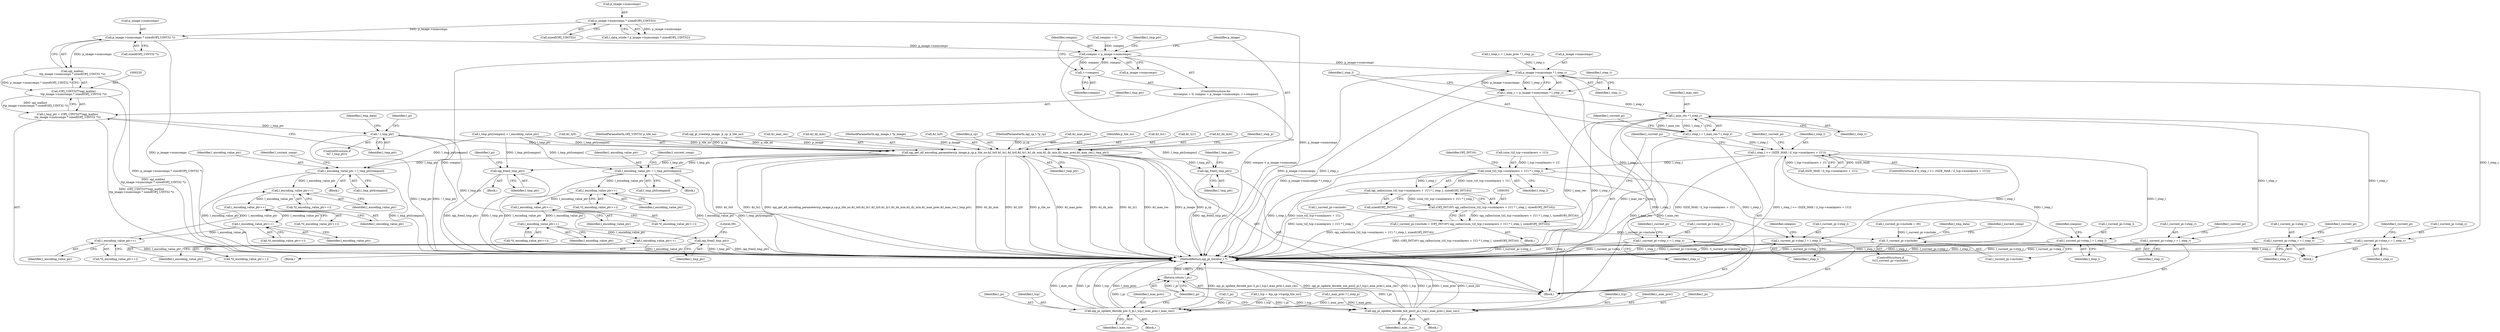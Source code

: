 digraph "0_openjpeg_ef01f18dfc6780b776d0674ed3e7415c6ef54d24@API" {
"1000237" [label="(Call,p_image->numcomps * sizeof(OPJ_UINT32 *))"];
"1000220" [label="(Call,p_image->numcomps * sizeof(OPJ_UINT32))"];
"1000236" [label="(Call,opj_malloc(\n\t\tp_image->numcomps * sizeof(OPJ_UINT32 *)))"];
"1000234" [label="(Call,(OPJ_UINT32**)opj_malloc(\n\t\tp_image->numcomps * sizeof(OPJ_UINT32 *)))"];
"1000232" [label="(Call,l_tmp_ptr = (OPJ_UINT32**)opj_malloc(\n\t\tp_image->numcomps * sizeof(OPJ_UINT32 *)))"];
"1000244" [label="(Call,! l_tmp_ptr)"];
"1000263" [label="(Call,opj_free(l_tmp_ptr))"];
"1000290" [label="(Call,opj_get_all_encoding_parameters(p_image,p_cp,p_tile_no,&l_tx0,&l_tx1,&l_ty0,&l_ty1,&l_dx_min,&l_dy_min,&l_max_prec,&l_max_res,l_tmp_ptr))"];
"1000376" [label="(Call,opj_free(l_tmp_ptr))"];
"1000456" [label="(Call,l_encoding_value_ptr = l_tmp_ptr[compno])"];
"1000492" [label="(Call,l_encoding_value_ptr++)"];
"1000499" [label="(Call,l_encoding_value_ptr++)"];
"1000506" [label="(Call,l_encoding_value_ptr++)"];
"1000513" [label="(Call,l_encoding_value_ptr++)"];
"1000608" [label="(Call,l_encoding_value_ptr = l_tmp_ptr[compno])"];
"1000644" [label="(Call,l_encoding_value_ptr++)"];
"1000651" [label="(Call,l_encoding_value_ptr++)"];
"1000658" [label="(Call,l_encoding_value_ptr++)"];
"1000665" [label="(Call,l_encoding_value_ptr++)"];
"1000691" [label="(Call,opj_free(l_tmp_ptr))"];
"1000274" [label="(Call,compno < p_image->numcomps)"];
"1000279" [label="(Call,++compno)"];
"1000321" [label="(Call,p_image->numcomps * l_step_c)"];
"1000319" [label="(Call,l_step_r = p_image->numcomps * l_step_c)"];
"1000328" [label="(Call,l_max_res * l_step_r)"];
"1000326" [label="(Call,l_step_l = l_max_res * l_step_r)"];
"1000340" [label="(Call,l_step_l <= (SIZE_MAX / (l_tcp->numlayers + 1U)))"];
"1000357" [label="(Call,(size_t)(l_tcp->numlayers + 1U) * l_step_l)"];
"1000356" [label="(Call,opj_calloc((size_t)(l_tcp->numlayers + 1U) * l_step_l, sizeof(OPJ_INT16)))"];
"1000354" [label="(Call,(OPJ_INT16*) opj_calloc((size_t)(l_tcp->numlayers + 1U) * l_step_l, sizeof(OPJ_INT16)))"];
"1000350" [label="(Call,l_current_pi->include = (OPJ_INT16*) opj_calloc((size_t)(l_tcp->numlayers + 1U) * l_step_l, sizeof(OPJ_INT16)))"];
"1000369" [label="(Call,!l_current_pi->include)"];
"1000433" [label="(Call,l_current_pi->step_l = l_step_l)"];
"1000585" [label="(Call,l_current_pi->step_l = l_step_l)"];
"1000428" [label="(Call,l_current_pi->step_r = l_step_r)"];
"1000580" [label="(Call,l_current_pi->step_r = l_step_r)"];
"1000701" [label="(Call,opj_pi_update_decode_poc (l_pi,l_tcp,l_max_prec,l_max_res))"];
"1000713" [label="(Return,return l_pi;)"];
"1000708" [label="(Call,opj_pi_update_decode_not_poc(l_pi,l_tcp,l_max_prec,l_max_res))"];
"1000423" [label="(Call,l_current_pi->step_c = l_step_c)"];
"1000575" [label="(Call,l_current_pi->step_c = l_step_c)"];
"1000500" [label="(Identifier,l_encoding_value_ptr)"];
"1000244" [label="(Call,! l_tmp_ptr)"];
"1000334" [label="(Call,l_current_pi->include = 00)"];
"1000354" [label="(Call,(OPJ_INT16*) opj_calloc((size_t)(l_tcp->numlayers + 1U) * l_step_l, sizeof(OPJ_INT16)))"];
"1000296" [label="(Call,&l_tx1)"];
"1000449" [label="(Block,)"];
"1000282" [label="(Call,l_tmp_ptr[compno] = l_encoding_value_ptr)"];
"1000710" [label="(Identifier,l_tcp)"];
"1000314" [label="(Call,l_step_c = l_max_prec * l_step_p)"];
"1000330" [label="(Identifier,l_step_r)"];
"1000705" [label="(Identifier,l_max_res)"];
"1000692" [label="(Identifier,l_tmp_ptr)"];
"1000708" [label="(Call,opj_pi_update_decode_not_poc(l_pi,l_tcp,l_max_prec,l_max_res))"];
"1000300" [label="(Call,&l_ty1)"];
"1000456" [label="(Call,l_encoding_value_ptr = l_tmp_ptr[compno])"];
"1000266" [label="(Literal,00)"];
"1000258" [label="(Call,!l_pi)"];
"1000351" [label="(Call,l_current_pi->include)"];
"1000370" [label="(Call,l_current_pi->include)"];
"1000658" [label="(Call,l_encoding_value_ptr++)"];
"1000458" [label="(Call,l_tmp_ptr[compno])"];
"1000280" [label="(Identifier,compno)"];
"1000513" [label="(Call,l_encoding_value_ptr++)"];
"1000340" [label="(Call,l_step_l <= (SIZE_MAX / (l_tcp->numlayers + 1U)))"];
"1000342" [label="(Call,SIZE_MAX / (l_tcp->numlayers + 1U))"];
"1000276" [label="(Call,p_image->numcomps)"];
"1000193" [label="(Call,l_tcp = &p_cp->tcps[p_tile_no])"];
"1000644" [label="(Call,l_encoding_value_ptr++)"];
"1000427" [label="(Identifier,l_step_c)"];
"1000241" [label="(Call,sizeof(OPJ_UINT32 *))"];
"1000236" [label="(Call,opj_malloc(\n\t\tp_image->numcomps * sizeof(OPJ_UINT32 *)))"];
"1000610" [label="(Call,l_tmp_ptr[compno])"];
"1000328" [label="(Call,l_max_res * l_step_r)"];
"1000586" [label="(Call,l_current_pi->step_l)"];
"1000576" [label="(Call,l_current_pi->step_c)"];
"1000615" [label="(Identifier,l_current_comp)"];
"1000700" [label="(Block,)"];
"1000302" [label="(Call,&l_dx_min)"];
"1000579" [label="(Identifier,l_step_c)"];
"1000350" [label="(Call,l_current_pi->include = (OPJ_INT16*) opj_calloc((size_t)(l_tcp->numlayers + 1U) * l_step_l, sizeof(OPJ_INT16)))"];
"1000581" [label="(Call,l_current_pi->step_r)"];
"1000514" [label="(Identifier,l_encoding_value_ptr)"];
"1000424" [label="(Call,l_current_pi->step_c)"];
"1000320" [label="(Identifier,l_step_r)"];
"1000375" [label="(Identifier,l_tmp_data)"];
"1000325" [label="(Identifier,l_step_c)"];
"1000312" [label="(Identifier,l_step_p)"];
"1000712" [label="(Identifier,l_max_res)"];
"1000284" [label="(Identifier,l_tmp_ptr)"];
"1000491" [label="(Call,*(l_encoding_value_ptr++))"];
"1000650" [label="(Call,*(l_encoding_value_ptr++))"];
"1000233" [label="(Identifier,l_tmp_ptr)"];
"1000232" [label="(Call,l_tmp_ptr = (OPJ_UINT32**)opj_malloc(\n\t\tp_image->numcomps * sizeof(OPJ_UINT32 *)))"];
"1000512" [label="(Call,*(l_encoding_value_ptr++))"];
"1000657" [label="(Call,*(l_encoding_value_ptr++))"];
"1000275" [label="(Identifier,compno)"];
"1000260" [label="(Block,)"];
"1000252" [label="(Identifier,l_pi)"];
"1000652" [label="(Identifier,l_encoding_value_ptr)"];
"1000274" [label="(Call,compno < p_image->numcomps)"];
"1000608" [label="(Call,l_encoding_value_ptr = l_tmp_ptr[compno])"];
"1000366" [label="(Call,sizeof(OPJ_INT16))"];
"1000711" [label="(Identifier,l_max_prec)"];
"1000298" [label="(Call,&l_ty0)"];
"1000220" [label="(Call,p_image->numcomps * sizeof(OPJ_UINT32))"];
"1000376" [label="(Call,opj_free(l_tmp_ptr))"];
"1000575" [label="(Call,l_current_pi->step_c = l_step_c)"];
"1000238" [label="(Call,p_image->numcomps)"];
"1000126" [label="(MethodParameterIn,OPJ_UINT32 p_tile_no)"];
"1000582" [label="(Identifier,l_current_pi)"];
"1000341" [label="(Identifier,l_step_l)"];
"1000263" [label="(Call,opj_free(l_tmp_ptr))"];
"1000463" [label="(Identifier,l_current_comp)"];
"1000234" [label="(Call,(OPJ_UINT32**)opj_malloc(\n\t\tp_image->numcomps * sizeof(OPJ_UINT32 *)))"];
"1000430" [label="(Identifier,l_current_pi)"];
"1000352" [label="(Identifier,l_current_pi)"];
"1000279" [label="(Call,++compno)"];
"1000507" [label="(Identifier,l_encoding_value_ptr)"];
"1000432" [label="(Identifier,l_step_r)"];
"1000499" [label="(Call,l_encoding_value_ptr++)"];
"1000666" [label="(Identifier,l_encoding_value_ptr)"];
"1000584" [label="(Identifier,l_step_r)"];
"1000327" [label="(Identifier,l_step_l)"];
"1000365" [label="(Identifier,l_step_l)"];
"1000694" [label="(Identifier,l_tmp_ptr)"];
"1000373" [label="(Block,)"];
"1000457" [label="(Identifier,l_encoding_value_ptr)"];
"1000237" [label="(Call,p_image->numcomps * sizeof(OPJ_UINT32 *))"];
"1000703" [label="(Identifier,l_tcp)"];
"1000704" [label="(Identifier,l_max_prec)"];
"1000253" [label="(Call,opj_pi_create(p_image, p_cp, p_tile_no))"];
"1000270" [label="(ControlStructure,for\n\t\t(compno = 0; compno < p_image->numcomps; ++compno))"];
"1000308" [label="(Call,&l_max_res)"];
"1000691" [label="(Call,opj_free(l_tmp_ptr))"];
"1000493" [label="(Identifier,l_encoding_value_ptr)"];
"1000349" [label="(Block,)"];
"1000357" [label="(Call,(size_t)(l_tcp->numlayers + 1U) * l_step_l)"];
"1000356" [label="(Call,opj_calloc((size_t)(l_tcp->numlayers + 1U) * l_step_l, sizeof(OPJ_INT16)))"];
"1000645" [label="(Identifier,l_encoding_value_ptr)"];
"1000310" [label="(Identifier,l_tmp_ptr)"];
"1000715" [label="(MethodReturn,opj_pi_iterator_t *)"];
"1000601" [label="(Block,)"];
"1000498" [label="(Call,*(l_encoding_value_ptr++))"];
"1000580" [label="(Call,l_current_pi->step_r = l_step_r)"];
"1000339" [label="(ControlStructure,if (l_step_l <= (SIZE_MAX / (l_tcp->numlayers + 1U))))"];
"1000665" [label="(Call,l_encoding_value_ptr++)"];
"1000492" [label="(Call,l_encoding_value_ptr++)"];
"1000371" [label="(Identifier,l_current_pi)"];
"1000367" [label="(Identifier,OPJ_INT16)"];
"1000326" [label="(Call,l_step_l = l_max_res * l_step_r)"];
"1000659" [label="(Identifier,l_encoding_value_ptr)"];
"1000433" [label="(Call,l_current_pi->step_l = l_step_l)"];
"1000304" [label="(Call,&l_dy_min)"];
"1000329" [label="(Identifier,l_max_res)"];
"1000437" [label="(Identifier,l_step_l)"];
"1000248" [label="(Identifier,l_tmp_data)"];
"1000127" [label="(Block,)"];
"1000585" [label="(Call,l_current_pi->step_l = l_step_l)"];
"1000587" [label="(Identifier,l_current_pi)"];
"1000664" [label="(Call,*(l_encoding_value_ptr++))"];
"1000701" [label="(Call,opj_pi_update_decode_poc (l_pi,l_tcp,l_max_prec,l_max_res))"];
"1000506" [label="(Call,l_encoding_value_ptr++)"];
"1000243" [label="(ControlStructure,if\n\t\t(! l_tmp_ptr))"];
"1000291" [label="(Identifier,p_image)"];
"1000428" [label="(Call,l_current_pi->step_r = l_step_r)"];
"1000124" [label="(MethodParameterIn,opj_image_t *p_image)"];
"1000369" [label="(Call,!l_current_pi->include)"];
"1000609" [label="(Identifier,l_encoding_value_ptr)"];
"1000384" [label="(Identifier,l_current_comp)"];
"1000321" [label="(Call,p_image->numcomps * l_step_c)"];
"1000294" [label="(Call,&l_tx0)"];
"1000534" [label="(Block,)"];
"1000316" [label="(Call,l_max_prec * l_step_p)"];
"1000319" [label="(Call,l_step_r = p_image->numcomps * l_step_c)"];
"1000713" [label="(Return,return l_pi;)"];
"1000332" [label="(Identifier,l_current_pi)"];
"1000440" [label="(Identifier,compno)"];
"1000358" [label="(Call,(size_t)(l_tcp->numlayers + 1U))"];
"1000377" [label="(Identifier,l_tmp_ptr)"];
"1000290" [label="(Call,opj_get_all_encoding_parameters(p_image,p_cp,p_tile_no,&l_tx0,&l_tx1,&l_ty0,&l_ty1,&l_dx_min,&l_dy_min,&l_max_prec,&l_max_res,l_tmp_ptr))"];
"1000221" [label="(Call,p_image->numcomps)"];
"1000651" [label="(Call,l_encoding_value_ptr++)"];
"1000589" [label="(Identifier,l_step_l)"];
"1000429" [label="(Call,l_current_pi->step_r)"];
"1000271" [label="(Call,compno = 0)"];
"1000423" [label="(Call,l_current_pi->step_c = l_step_c)"];
"1000292" [label="(Identifier,p_cp)"];
"1000643" [label="(Call,*(l_encoding_value_ptr++))"];
"1000125" [label="(MethodParameterIn,opj_cp_t *p_cp)"];
"1000306" [label="(Call,&l_max_prec)"];
"1000224" [label="(Call,sizeof(OPJ_UINT32))"];
"1000322" [label="(Call,p_image->numcomps)"];
"1000264" [label="(Identifier,l_tmp_ptr)"];
"1000505" [label="(Call,*(l_encoding_value_ptr++))"];
"1000592" [label="(Identifier,compno)"];
"1000245" [label="(Identifier,l_tmp_ptr)"];
"1000434" [label="(Call,l_current_pi->step_l)"];
"1000218" [label="(Call,l_data_stride * p_image->numcomps * sizeof(OPJ_UINT32))"];
"1000435" [label="(Identifier,l_current_pi)"];
"1000714" [label="(Identifier,l_pi)"];
"1000709" [label="(Identifier,l_pi)"];
"1000707" [label="(Block,)"];
"1000379" [label="(Identifier,l_pi)"];
"1000702" [label="(Identifier,l_pi)"];
"1000368" [label="(ControlStructure,if\n\t\t(!l_current_pi->include))"];
"1000293" [label="(Identifier,p_tile_no)"];
"1000237" -> "1000236"  [label="AST: "];
"1000237" -> "1000241"  [label="CFG: "];
"1000238" -> "1000237"  [label="AST: "];
"1000241" -> "1000237"  [label="AST: "];
"1000236" -> "1000237"  [label="CFG: "];
"1000237" -> "1000715"  [label="DDG: p_image->numcomps"];
"1000237" -> "1000236"  [label="DDG: p_image->numcomps"];
"1000220" -> "1000237"  [label="DDG: p_image->numcomps"];
"1000237" -> "1000274"  [label="DDG: p_image->numcomps"];
"1000220" -> "1000218"  [label="AST: "];
"1000220" -> "1000224"  [label="CFG: "];
"1000221" -> "1000220"  [label="AST: "];
"1000224" -> "1000220"  [label="AST: "];
"1000218" -> "1000220"  [label="CFG: "];
"1000220" -> "1000715"  [label="DDG: p_image->numcomps"];
"1000220" -> "1000218"  [label="DDG: p_image->numcomps"];
"1000236" -> "1000234"  [label="AST: "];
"1000234" -> "1000236"  [label="CFG: "];
"1000236" -> "1000715"  [label="DDG: p_image->numcomps * sizeof(OPJ_UINT32 *)"];
"1000236" -> "1000234"  [label="DDG: p_image->numcomps * sizeof(OPJ_UINT32 *)"];
"1000234" -> "1000232"  [label="AST: "];
"1000235" -> "1000234"  [label="AST: "];
"1000232" -> "1000234"  [label="CFG: "];
"1000234" -> "1000715"  [label="DDG: opj_malloc(\n\t\tp_image->numcomps * sizeof(OPJ_UINT32 *))"];
"1000234" -> "1000232"  [label="DDG: opj_malloc(\n\t\tp_image->numcomps * sizeof(OPJ_UINT32 *))"];
"1000232" -> "1000127"  [label="AST: "];
"1000233" -> "1000232"  [label="AST: "];
"1000245" -> "1000232"  [label="CFG: "];
"1000232" -> "1000715"  [label="DDG: (OPJ_UINT32**)opj_malloc(\n\t\tp_image->numcomps * sizeof(OPJ_UINT32 *))"];
"1000232" -> "1000244"  [label="DDG: l_tmp_ptr"];
"1000244" -> "1000243"  [label="AST: "];
"1000244" -> "1000245"  [label="CFG: "];
"1000245" -> "1000244"  [label="AST: "];
"1000248" -> "1000244"  [label="CFG: "];
"1000252" -> "1000244"  [label="CFG: "];
"1000244" -> "1000715"  [label="DDG: ! l_tmp_ptr"];
"1000244" -> "1000715"  [label="DDG: l_tmp_ptr"];
"1000244" -> "1000263"  [label="DDG: l_tmp_ptr"];
"1000244" -> "1000290"  [label="DDG: l_tmp_ptr"];
"1000263" -> "1000260"  [label="AST: "];
"1000263" -> "1000264"  [label="CFG: "];
"1000264" -> "1000263"  [label="AST: "];
"1000266" -> "1000263"  [label="CFG: "];
"1000263" -> "1000715"  [label="DDG: l_tmp_ptr"];
"1000263" -> "1000715"  [label="DDG: opj_free(l_tmp_ptr)"];
"1000290" -> "1000127"  [label="AST: "];
"1000290" -> "1000310"  [label="CFG: "];
"1000291" -> "1000290"  [label="AST: "];
"1000292" -> "1000290"  [label="AST: "];
"1000293" -> "1000290"  [label="AST: "];
"1000294" -> "1000290"  [label="AST: "];
"1000296" -> "1000290"  [label="AST: "];
"1000298" -> "1000290"  [label="AST: "];
"1000300" -> "1000290"  [label="AST: "];
"1000302" -> "1000290"  [label="AST: "];
"1000304" -> "1000290"  [label="AST: "];
"1000306" -> "1000290"  [label="AST: "];
"1000308" -> "1000290"  [label="AST: "];
"1000310" -> "1000290"  [label="AST: "];
"1000312" -> "1000290"  [label="CFG: "];
"1000290" -> "1000715"  [label="DDG: &l_ty0"];
"1000290" -> "1000715"  [label="DDG: p_image"];
"1000290" -> "1000715"  [label="DDG: p_cp"];
"1000290" -> "1000715"  [label="DDG: &l_tx0"];
"1000290" -> "1000715"  [label="DDG: opj_get_all_encoding_parameters(p_image,p_cp,p_tile_no,&l_tx0,&l_tx1,&l_ty0,&l_ty1,&l_dx_min,&l_dy_min,&l_max_prec,&l_max_res,l_tmp_ptr)"];
"1000290" -> "1000715"  [label="DDG: &l_dy_min"];
"1000290" -> "1000715"  [label="DDG: p_tile_no"];
"1000290" -> "1000715"  [label="DDG: &l_tx1"];
"1000290" -> "1000715"  [label="DDG: &l_max_prec"];
"1000290" -> "1000715"  [label="DDG: &l_dx_min"];
"1000290" -> "1000715"  [label="DDG: &l_ty1"];
"1000290" -> "1000715"  [label="DDG: &l_max_res"];
"1000253" -> "1000290"  [label="DDG: p_image"];
"1000253" -> "1000290"  [label="DDG: p_cp"];
"1000253" -> "1000290"  [label="DDG: p_tile_no"];
"1000124" -> "1000290"  [label="DDG: p_image"];
"1000125" -> "1000290"  [label="DDG: p_cp"];
"1000126" -> "1000290"  [label="DDG: p_tile_no"];
"1000282" -> "1000290"  [label="DDG: l_tmp_ptr[compno]"];
"1000290" -> "1000376"  [label="DDG: l_tmp_ptr"];
"1000290" -> "1000456"  [label="DDG: l_tmp_ptr"];
"1000290" -> "1000608"  [label="DDG: l_tmp_ptr"];
"1000290" -> "1000691"  [label="DDG: l_tmp_ptr"];
"1000376" -> "1000373"  [label="AST: "];
"1000376" -> "1000377"  [label="CFG: "];
"1000377" -> "1000376"  [label="AST: "];
"1000379" -> "1000376"  [label="CFG: "];
"1000376" -> "1000715"  [label="DDG: opj_free(l_tmp_ptr)"];
"1000376" -> "1000715"  [label="DDG: l_tmp_ptr"];
"1000282" -> "1000376"  [label="DDG: l_tmp_ptr[compno]"];
"1000456" -> "1000449"  [label="AST: "];
"1000456" -> "1000458"  [label="CFG: "];
"1000457" -> "1000456"  [label="AST: "];
"1000458" -> "1000456"  [label="AST: "];
"1000463" -> "1000456"  [label="CFG: "];
"1000456" -> "1000715"  [label="DDG: l_encoding_value_ptr"];
"1000456" -> "1000715"  [label="DDG: l_tmp_ptr[compno]"];
"1000282" -> "1000456"  [label="DDG: l_tmp_ptr[compno]"];
"1000456" -> "1000492"  [label="DDG: l_encoding_value_ptr"];
"1000492" -> "1000491"  [label="AST: "];
"1000492" -> "1000493"  [label="CFG: "];
"1000493" -> "1000492"  [label="AST: "];
"1000491" -> "1000492"  [label="CFG: "];
"1000513" -> "1000492"  [label="DDG: l_encoding_value_ptr"];
"1000492" -> "1000499"  [label="DDG: l_encoding_value_ptr"];
"1000499" -> "1000498"  [label="AST: "];
"1000499" -> "1000500"  [label="CFG: "];
"1000500" -> "1000499"  [label="AST: "];
"1000498" -> "1000499"  [label="CFG: "];
"1000499" -> "1000506"  [label="DDG: l_encoding_value_ptr"];
"1000506" -> "1000505"  [label="AST: "];
"1000506" -> "1000507"  [label="CFG: "];
"1000507" -> "1000506"  [label="AST: "];
"1000505" -> "1000506"  [label="CFG: "];
"1000506" -> "1000513"  [label="DDG: l_encoding_value_ptr"];
"1000513" -> "1000512"  [label="AST: "];
"1000513" -> "1000514"  [label="CFG: "];
"1000514" -> "1000513"  [label="AST: "];
"1000512" -> "1000513"  [label="CFG: "];
"1000513" -> "1000715"  [label="DDG: l_encoding_value_ptr"];
"1000608" -> "1000601"  [label="AST: "];
"1000608" -> "1000610"  [label="CFG: "];
"1000609" -> "1000608"  [label="AST: "];
"1000610" -> "1000608"  [label="AST: "];
"1000615" -> "1000608"  [label="CFG: "];
"1000608" -> "1000715"  [label="DDG: l_tmp_ptr[compno]"];
"1000608" -> "1000715"  [label="DDG: l_encoding_value_ptr"];
"1000282" -> "1000608"  [label="DDG: l_tmp_ptr[compno]"];
"1000608" -> "1000644"  [label="DDG: l_encoding_value_ptr"];
"1000644" -> "1000643"  [label="AST: "];
"1000644" -> "1000645"  [label="CFG: "];
"1000645" -> "1000644"  [label="AST: "];
"1000643" -> "1000644"  [label="CFG: "];
"1000665" -> "1000644"  [label="DDG: l_encoding_value_ptr"];
"1000644" -> "1000651"  [label="DDG: l_encoding_value_ptr"];
"1000651" -> "1000650"  [label="AST: "];
"1000651" -> "1000652"  [label="CFG: "];
"1000652" -> "1000651"  [label="AST: "];
"1000650" -> "1000651"  [label="CFG: "];
"1000651" -> "1000658"  [label="DDG: l_encoding_value_ptr"];
"1000658" -> "1000657"  [label="AST: "];
"1000658" -> "1000659"  [label="CFG: "];
"1000659" -> "1000658"  [label="AST: "];
"1000657" -> "1000658"  [label="CFG: "];
"1000658" -> "1000665"  [label="DDG: l_encoding_value_ptr"];
"1000665" -> "1000664"  [label="AST: "];
"1000665" -> "1000666"  [label="CFG: "];
"1000666" -> "1000665"  [label="AST: "];
"1000664" -> "1000665"  [label="CFG: "];
"1000665" -> "1000715"  [label="DDG: l_encoding_value_ptr"];
"1000691" -> "1000127"  [label="AST: "];
"1000691" -> "1000692"  [label="CFG: "];
"1000692" -> "1000691"  [label="AST: "];
"1000694" -> "1000691"  [label="CFG: "];
"1000691" -> "1000715"  [label="DDG: opj_free(l_tmp_ptr)"];
"1000282" -> "1000691"  [label="DDG: l_tmp_ptr[compno]"];
"1000274" -> "1000270"  [label="AST: "];
"1000274" -> "1000276"  [label="CFG: "];
"1000275" -> "1000274"  [label="AST: "];
"1000276" -> "1000274"  [label="AST: "];
"1000284" -> "1000274"  [label="CFG: "];
"1000291" -> "1000274"  [label="CFG: "];
"1000274" -> "1000715"  [label="DDG: compno"];
"1000274" -> "1000715"  [label="DDG: compno < p_image->numcomps"];
"1000279" -> "1000274"  [label="DDG: compno"];
"1000271" -> "1000274"  [label="DDG: compno"];
"1000274" -> "1000279"  [label="DDG: compno"];
"1000274" -> "1000321"  [label="DDG: p_image->numcomps"];
"1000279" -> "1000270"  [label="AST: "];
"1000279" -> "1000280"  [label="CFG: "];
"1000280" -> "1000279"  [label="AST: "];
"1000275" -> "1000279"  [label="CFG: "];
"1000321" -> "1000319"  [label="AST: "];
"1000321" -> "1000325"  [label="CFG: "];
"1000322" -> "1000321"  [label="AST: "];
"1000325" -> "1000321"  [label="AST: "];
"1000319" -> "1000321"  [label="CFG: "];
"1000321" -> "1000715"  [label="DDG: p_image->numcomps"];
"1000321" -> "1000715"  [label="DDG: l_step_c"];
"1000321" -> "1000319"  [label="DDG: p_image->numcomps"];
"1000321" -> "1000319"  [label="DDG: l_step_c"];
"1000314" -> "1000321"  [label="DDG: l_step_c"];
"1000321" -> "1000423"  [label="DDG: l_step_c"];
"1000321" -> "1000575"  [label="DDG: l_step_c"];
"1000319" -> "1000127"  [label="AST: "];
"1000320" -> "1000319"  [label="AST: "];
"1000327" -> "1000319"  [label="CFG: "];
"1000319" -> "1000715"  [label="DDG: p_image->numcomps * l_step_c"];
"1000319" -> "1000328"  [label="DDG: l_step_r"];
"1000328" -> "1000326"  [label="AST: "];
"1000328" -> "1000330"  [label="CFG: "];
"1000329" -> "1000328"  [label="AST: "];
"1000330" -> "1000328"  [label="AST: "];
"1000326" -> "1000328"  [label="CFG: "];
"1000328" -> "1000715"  [label="DDG: l_max_res"];
"1000328" -> "1000715"  [label="DDG: l_step_r"];
"1000328" -> "1000326"  [label="DDG: l_max_res"];
"1000328" -> "1000326"  [label="DDG: l_step_r"];
"1000328" -> "1000428"  [label="DDG: l_step_r"];
"1000328" -> "1000580"  [label="DDG: l_step_r"];
"1000328" -> "1000701"  [label="DDG: l_max_res"];
"1000328" -> "1000708"  [label="DDG: l_max_res"];
"1000326" -> "1000127"  [label="AST: "];
"1000327" -> "1000326"  [label="AST: "];
"1000332" -> "1000326"  [label="CFG: "];
"1000326" -> "1000715"  [label="DDG: l_max_res * l_step_r"];
"1000326" -> "1000340"  [label="DDG: l_step_l"];
"1000340" -> "1000339"  [label="AST: "];
"1000340" -> "1000342"  [label="CFG: "];
"1000341" -> "1000340"  [label="AST: "];
"1000342" -> "1000340"  [label="AST: "];
"1000352" -> "1000340"  [label="CFG: "];
"1000371" -> "1000340"  [label="CFG: "];
"1000340" -> "1000715"  [label="DDG: SIZE_MAX / (l_tcp->numlayers + 1U)"];
"1000340" -> "1000715"  [label="DDG: l_step_l <= (SIZE_MAX / (l_tcp->numlayers + 1U))"];
"1000340" -> "1000715"  [label="DDG: l_step_l"];
"1000342" -> "1000340"  [label="DDG: SIZE_MAX"];
"1000342" -> "1000340"  [label="DDG: l_tcp->numlayers + 1U"];
"1000340" -> "1000357"  [label="DDG: l_step_l"];
"1000340" -> "1000433"  [label="DDG: l_step_l"];
"1000340" -> "1000585"  [label="DDG: l_step_l"];
"1000357" -> "1000356"  [label="AST: "];
"1000357" -> "1000365"  [label="CFG: "];
"1000358" -> "1000357"  [label="AST: "];
"1000365" -> "1000357"  [label="AST: "];
"1000367" -> "1000357"  [label="CFG: "];
"1000357" -> "1000715"  [label="DDG: l_step_l"];
"1000357" -> "1000715"  [label="DDG: (size_t)(l_tcp->numlayers + 1U)"];
"1000357" -> "1000356"  [label="DDG: (size_t)(l_tcp->numlayers + 1U)"];
"1000357" -> "1000356"  [label="DDG: l_step_l"];
"1000358" -> "1000357"  [label="DDG: l_tcp->numlayers + 1U"];
"1000357" -> "1000433"  [label="DDG: l_step_l"];
"1000357" -> "1000585"  [label="DDG: l_step_l"];
"1000356" -> "1000354"  [label="AST: "];
"1000356" -> "1000366"  [label="CFG: "];
"1000366" -> "1000356"  [label="AST: "];
"1000354" -> "1000356"  [label="CFG: "];
"1000356" -> "1000715"  [label="DDG: (size_t)(l_tcp->numlayers + 1U) * l_step_l"];
"1000356" -> "1000354"  [label="DDG: (size_t)(l_tcp->numlayers + 1U) * l_step_l"];
"1000354" -> "1000350"  [label="AST: "];
"1000355" -> "1000354"  [label="AST: "];
"1000350" -> "1000354"  [label="CFG: "];
"1000354" -> "1000715"  [label="DDG: opj_calloc((size_t)(l_tcp->numlayers + 1U) * l_step_l, sizeof(OPJ_INT16))"];
"1000354" -> "1000350"  [label="DDG: opj_calloc((size_t)(l_tcp->numlayers + 1U) * l_step_l, sizeof(OPJ_INT16))"];
"1000350" -> "1000349"  [label="AST: "];
"1000351" -> "1000350"  [label="AST: "];
"1000371" -> "1000350"  [label="CFG: "];
"1000350" -> "1000715"  [label="DDG: (OPJ_INT16*) opj_calloc((size_t)(l_tcp->numlayers + 1U) * l_step_l, sizeof(OPJ_INT16))"];
"1000350" -> "1000369"  [label="DDG: l_current_pi->include"];
"1000369" -> "1000368"  [label="AST: "];
"1000369" -> "1000370"  [label="CFG: "];
"1000370" -> "1000369"  [label="AST: "];
"1000375" -> "1000369"  [label="CFG: "];
"1000384" -> "1000369"  [label="CFG: "];
"1000369" -> "1000715"  [label="DDG: !l_current_pi->include"];
"1000369" -> "1000715"  [label="DDG: l_current_pi->include"];
"1000334" -> "1000369"  [label="DDG: l_current_pi->include"];
"1000433" -> "1000127"  [label="AST: "];
"1000433" -> "1000437"  [label="CFG: "];
"1000434" -> "1000433"  [label="AST: "];
"1000437" -> "1000433"  [label="AST: "];
"1000440" -> "1000433"  [label="CFG: "];
"1000433" -> "1000715"  [label="DDG: l_step_l"];
"1000433" -> "1000715"  [label="DDG: l_current_pi->step_l"];
"1000585" -> "1000534"  [label="AST: "];
"1000585" -> "1000589"  [label="CFG: "];
"1000586" -> "1000585"  [label="AST: "];
"1000589" -> "1000585"  [label="AST: "];
"1000592" -> "1000585"  [label="CFG: "];
"1000585" -> "1000715"  [label="DDG: l_step_l"];
"1000585" -> "1000715"  [label="DDG: l_current_pi->step_l"];
"1000428" -> "1000127"  [label="AST: "];
"1000428" -> "1000432"  [label="CFG: "];
"1000429" -> "1000428"  [label="AST: "];
"1000432" -> "1000428"  [label="AST: "];
"1000435" -> "1000428"  [label="CFG: "];
"1000428" -> "1000715"  [label="DDG: l_step_r"];
"1000428" -> "1000715"  [label="DDG: l_current_pi->step_r"];
"1000580" -> "1000534"  [label="AST: "];
"1000580" -> "1000584"  [label="CFG: "];
"1000581" -> "1000580"  [label="AST: "];
"1000584" -> "1000580"  [label="AST: "];
"1000587" -> "1000580"  [label="CFG: "];
"1000580" -> "1000715"  [label="DDG: l_step_r"];
"1000580" -> "1000715"  [label="DDG: l_current_pi->step_r"];
"1000701" -> "1000700"  [label="AST: "];
"1000701" -> "1000705"  [label="CFG: "];
"1000702" -> "1000701"  [label="AST: "];
"1000703" -> "1000701"  [label="AST: "];
"1000704" -> "1000701"  [label="AST: "];
"1000705" -> "1000701"  [label="AST: "];
"1000714" -> "1000701"  [label="CFG: "];
"1000701" -> "1000715"  [label="DDG: opj_pi_update_decode_poc (l_pi,l_tcp,l_max_prec,l_max_res)"];
"1000701" -> "1000715"  [label="DDG: l_max_res"];
"1000701" -> "1000715"  [label="DDG: l_pi"];
"1000701" -> "1000715"  [label="DDG: l_tcp"];
"1000701" -> "1000715"  [label="DDG: l_max_prec"];
"1000258" -> "1000701"  [label="DDG: l_pi"];
"1000193" -> "1000701"  [label="DDG: l_tcp"];
"1000316" -> "1000701"  [label="DDG: l_max_prec"];
"1000701" -> "1000713"  [label="DDG: l_pi"];
"1000713" -> "1000127"  [label="AST: "];
"1000713" -> "1000714"  [label="CFG: "];
"1000714" -> "1000713"  [label="AST: "];
"1000715" -> "1000713"  [label="CFG: "];
"1000713" -> "1000715"  [label="DDG: <RET>"];
"1000714" -> "1000713"  [label="DDG: l_pi"];
"1000708" -> "1000713"  [label="DDG: l_pi"];
"1000708" -> "1000707"  [label="AST: "];
"1000708" -> "1000712"  [label="CFG: "];
"1000709" -> "1000708"  [label="AST: "];
"1000710" -> "1000708"  [label="AST: "];
"1000711" -> "1000708"  [label="AST: "];
"1000712" -> "1000708"  [label="AST: "];
"1000714" -> "1000708"  [label="CFG: "];
"1000708" -> "1000715"  [label="DDG: l_pi"];
"1000708" -> "1000715"  [label="DDG: l_max_prec"];
"1000708" -> "1000715"  [label="DDG: l_max_res"];
"1000708" -> "1000715"  [label="DDG: opj_pi_update_decode_not_poc(l_pi,l_tcp,l_max_prec,l_max_res)"];
"1000708" -> "1000715"  [label="DDG: l_tcp"];
"1000258" -> "1000708"  [label="DDG: l_pi"];
"1000193" -> "1000708"  [label="DDG: l_tcp"];
"1000316" -> "1000708"  [label="DDG: l_max_prec"];
"1000423" -> "1000127"  [label="AST: "];
"1000423" -> "1000427"  [label="CFG: "];
"1000424" -> "1000423"  [label="AST: "];
"1000427" -> "1000423"  [label="AST: "];
"1000430" -> "1000423"  [label="CFG: "];
"1000423" -> "1000715"  [label="DDG: l_step_c"];
"1000423" -> "1000715"  [label="DDG: l_current_pi->step_c"];
"1000575" -> "1000534"  [label="AST: "];
"1000575" -> "1000579"  [label="CFG: "];
"1000576" -> "1000575"  [label="AST: "];
"1000579" -> "1000575"  [label="AST: "];
"1000582" -> "1000575"  [label="CFG: "];
"1000575" -> "1000715"  [label="DDG: l_step_c"];
"1000575" -> "1000715"  [label="DDG: l_current_pi->step_c"];
}
